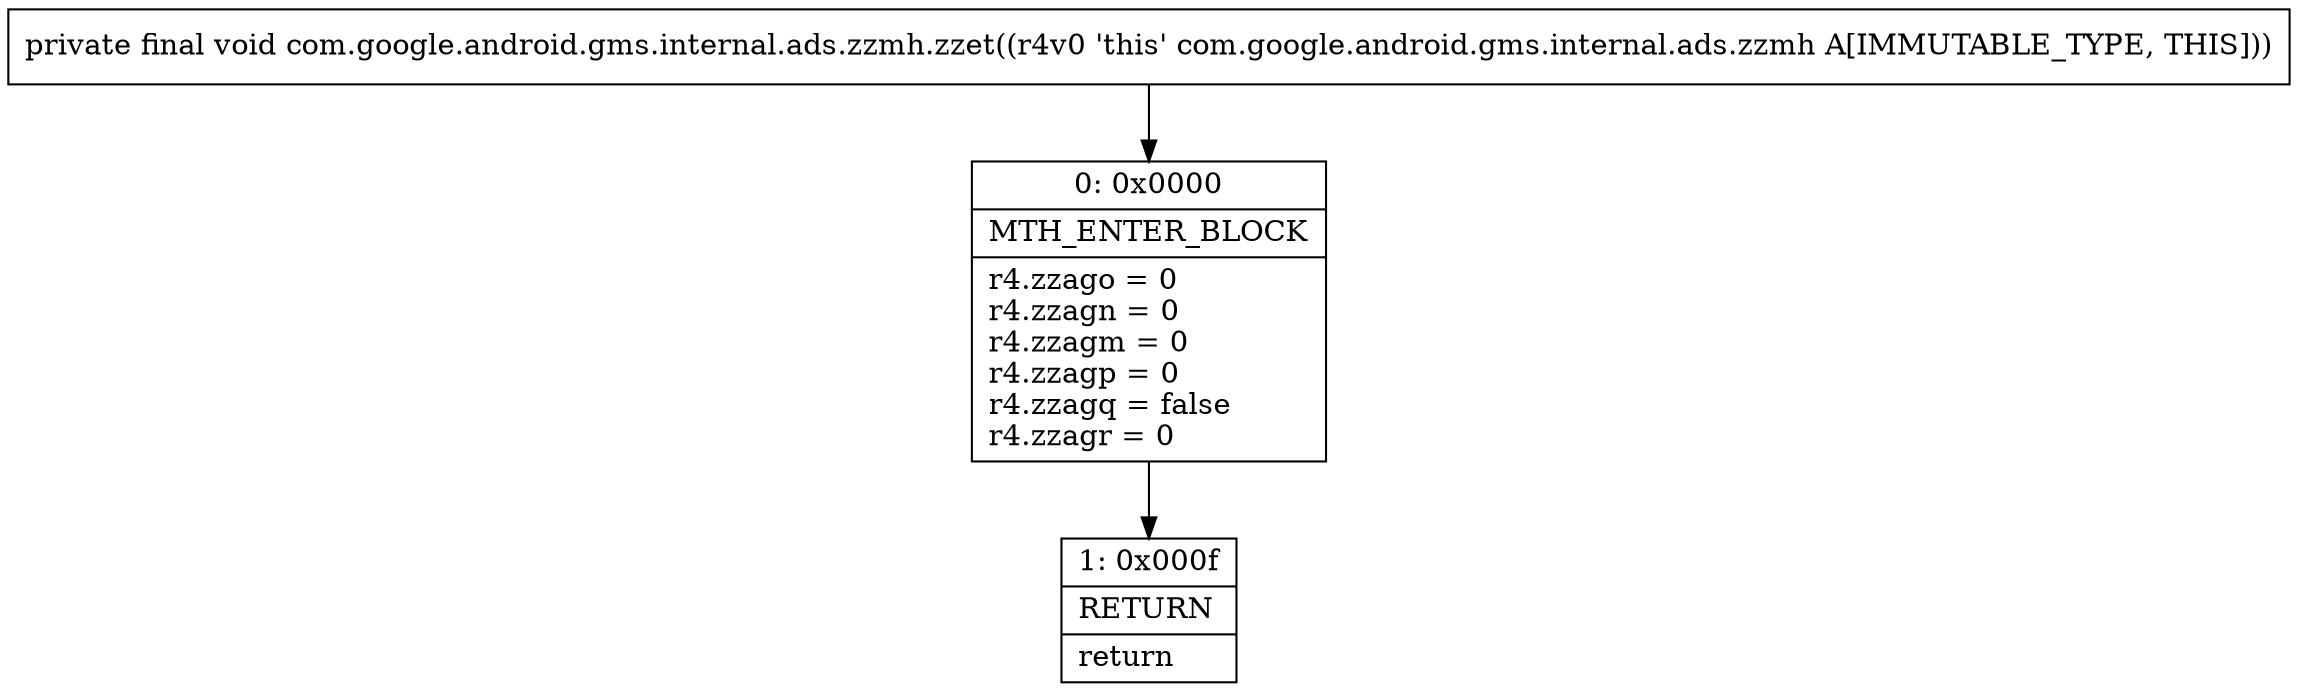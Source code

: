 digraph "CFG forcom.google.android.gms.internal.ads.zzmh.zzet()V" {
Node_0 [shape=record,label="{0\:\ 0x0000|MTH_ENTER_BLOCK\l|r4.zzago = 0\lr4.zzagn = 0\lr4.zzagm = 0\lr4.zzagp = 0\lr4.zzagq = false\lr4.zzagr = 0\l}"];
Node_1 [shape=record,label="{1\:\ 0x000f|RETURN\l|return\l}"];
MethodNode[shape=record,label="{private final void com.google.android.gms.internal.ads.zzmh.zzet((r4v0 'this' com.google.android.gms.internal.ads.zzmh A[IMMUTABLE_TYPE, THIS])) }"];
MethodNode -> Node_0;
Node_0 -> Node_1;
}


